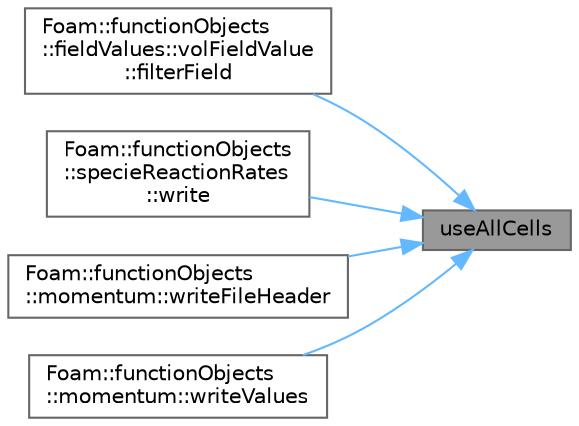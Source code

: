 digraph "useAllCells"
{
 // LATEX_PDF_SIZE
  bgcolor="transparent";
  edge [fontname=Helvetica,fontsize=10,labelfontname=Helvetica,labelfontsize=10];
  node [fontname=Helvetica,fontsize=10,shape=box,height=0.2,width=0.4];
  rankdir="RL";
  Node1 [id="Node000001",label="useAllCells",height=0.2,width=0.4,color="gray40", fillcolor="grey60", style="filled", fontcolor="black",tooltip=" "];
  Node1 -> Node2 [id="edge1_Node000001_Node000002",dir="back",color="steelblue1",style="solid",tooltip=" "];
  Node2 [id="Node000002",label="Foam::functionObjects\l::fieldValues::volFieldValue\l::filterField",height=0.2,width=0.4,color="grey40", fillcolor="white", style="filled",URL="$classFoam_1_1functionObjects_1_1fieldValues_1_1volFieldValue.html#ae989126f05c7bd0d079480bf73acf741",tooltip=" "];
  Node1 -> Node3 [id="edge2_Node000001_Node000003",dir="back",color="steelblue1",style="solid",tooltip=" "];
  Node3 [id="Node000003",label="Foam::functionObjects\l::specieReactionRates\l::write",height=0.2,width=0.4,color="grey40", fillcolor="white", style="filled",URL="$classFoam_1_1functionObjects_1_1specieReactionRates.html#ae8f6374e29a250261b3979bbd6e5cb40",tooltip=" "];
  Node1 -> Node4 [id="edge3_Node000001_Node000004",dir="back",color="steelblue1",style="solid",tooltip=" "];
  Node4 [id="Node000004",label="Foam::functionObjects\l::momentum::writeFileHeader",height=0.2,width=0.4,color="grey40", fillcolor="white", style="filled",URL="$classFoam_1_1functionObjects_1_1momentum.html#ad0c7a238f021a605e38a115efbb20aa3",tooltip=" "];
  Node1 -> Node5 [id="edge4_Node000001_Node000005",dir="back",color="steelblue1",style="solid",tooltip=" "];
  Node5 [id="Node000005",label="Foam::functionObjects\l::momentum::writeValues",height=0.2,width=0.4,color="grey40", fillcolor="white", style="filled",URL="$classFoam_1_1functionObjects_1_1momentum.html#a5ba0ead5aab9624718824179985f3ce7",tooltip=" "];
}
